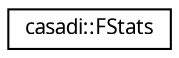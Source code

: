 digraph "Graphical Class Hierarchy"
{
  edge [fontname="FreeSans.ttf",fontsize="10",labelfontname="FreeSans.ttf",labelfontsize="10"];
  node [fontname="FreeSans.ttf",fontsize="10",shape=record];
  rankdir="LR";
  Node1 [label="casadi::FStats",height=0.2,width=0.4,color="black", fillcolor="white", style="filled",URL="$d3/ddb/classcasadi_1_1FStats.html"];
}
